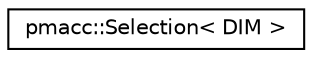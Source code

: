 digraph "Graphical Class Hierarchy"
{
 // LATEX_PDF_SIZE
  edge [fontname="Helvetica",fontsize="10",labelfontname="Helvetica",labelfontsize="10"];
  node [fontname="Helvetica",fontsize="10",shape=record];
  rankdir="LR";
  Node0 [label="pmacc::Selection\< DIM \>",height=0.2,width=0.4,color="black", fillcolor="white", style="filled",URL="$classpmacc_1_1_selection.html",tooltip="Any DIM-dimensional selection of a simulation volume with a size and offset."];
}
